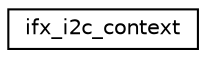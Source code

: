 digraph "Graphical Class Hierarchy"
{
 // LATEX_PDF_SIZE
  edge [fontname="Helvetica",fontsize="10",labelfontname="Helvetica",labelfontsize="10"];
  node [fontname="Helvetica",fontsize="10",shape=record];
  rankdir="LR";
  Node0 [label="ifx_i2c_context",height=0.2,width=0.4,color="black", fillcolor="white", style="filled",URL="$d2/dfa/structifx__i2c__context.html",tooltip="IFX I2C context structure."];
}
